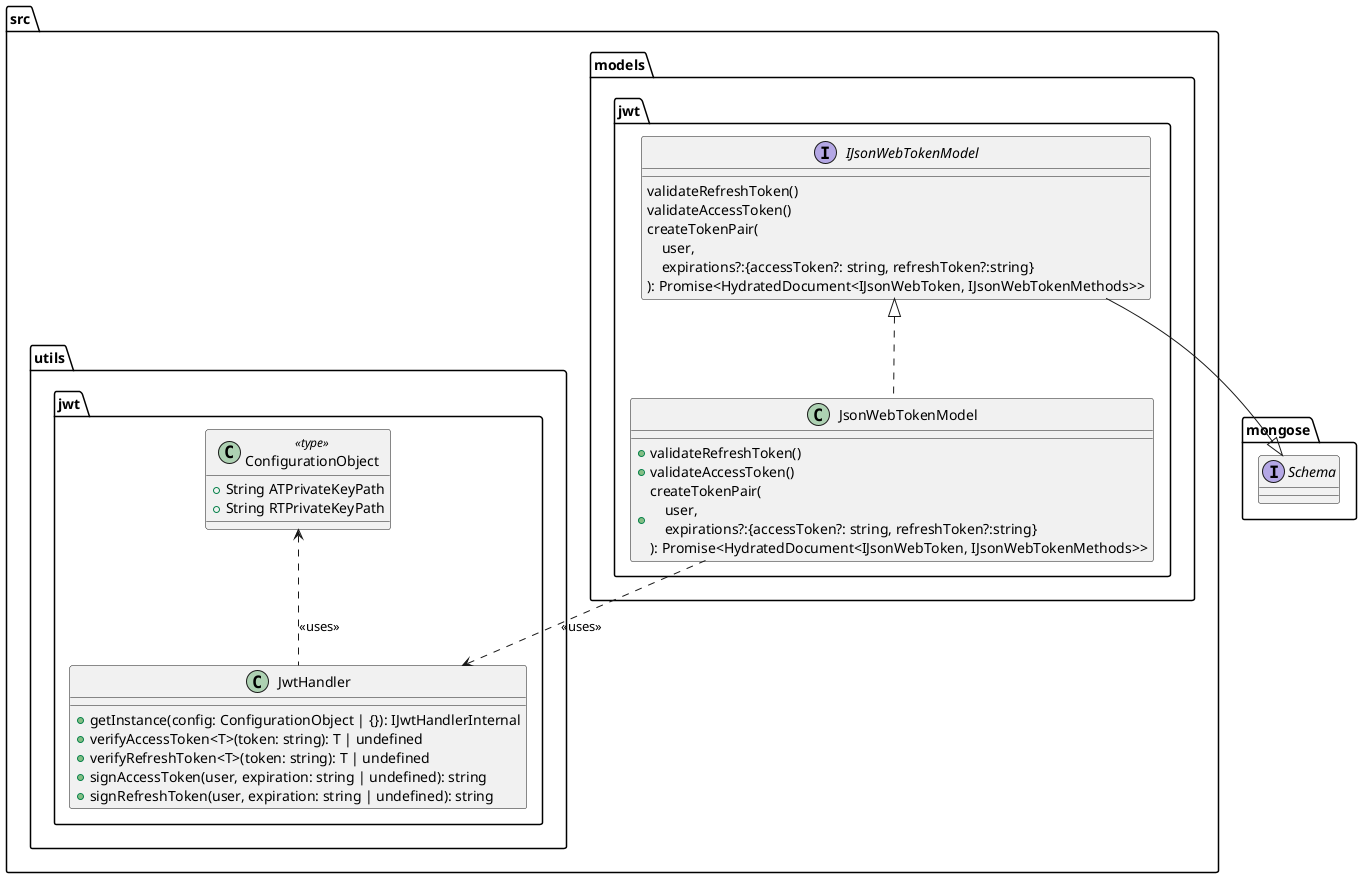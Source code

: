 @startuml jwt-api

package src {
    package models.jwt {
        interface IJsonWebTokenModel {
            validateRefreshToken()
            validateAccessToken()
            createTokenPair(\n    user,\n    expirations?:{accessToken?: string, refreshToken?:string}\n): Promise<HydratedDocument<IJsonWebToken, IJsonWebTokenMethods>>
        }

        class JsonWebTokenModel implements IJsonWebTokenModel {
            +validateRefreshToken()
            +validateAccessToken()
            +createTokenPair(\n    user,\n    expirations?:{accessToken?: string, refreshToken?:string}\n): Promise<HydratedDocument<IJsonWebToken, IJsonWebTokenMethods>>
        }
    }

    package utils.jwt {

        class ConfigurationObject <<type>> {
            + String ATPrivateKeyPath
            + String RTPrivateKeyPath
        }

        class JwtHandler {
            +getInstance(config: ConfigurationObject | {}): IJwtHandlerInternal
            +verifyAccessToken<T>(token: string): T | undefined
            +verifyRefreshToken<T>(token: string): T | undefined
            +signAccessToken(user, expiration: string | undefined): string
            +signRefreshToken(user, expiration: string | undefined): string
        }

        JwtHandler .up.> ConfigurationObject : <<uses>>

    }
}
interface mongose.Schema
IJsonWebTokenModel --|> mongose.Schema
JsonWebTokenModel ..> JwtHandler : <<uses>>
@enduml
